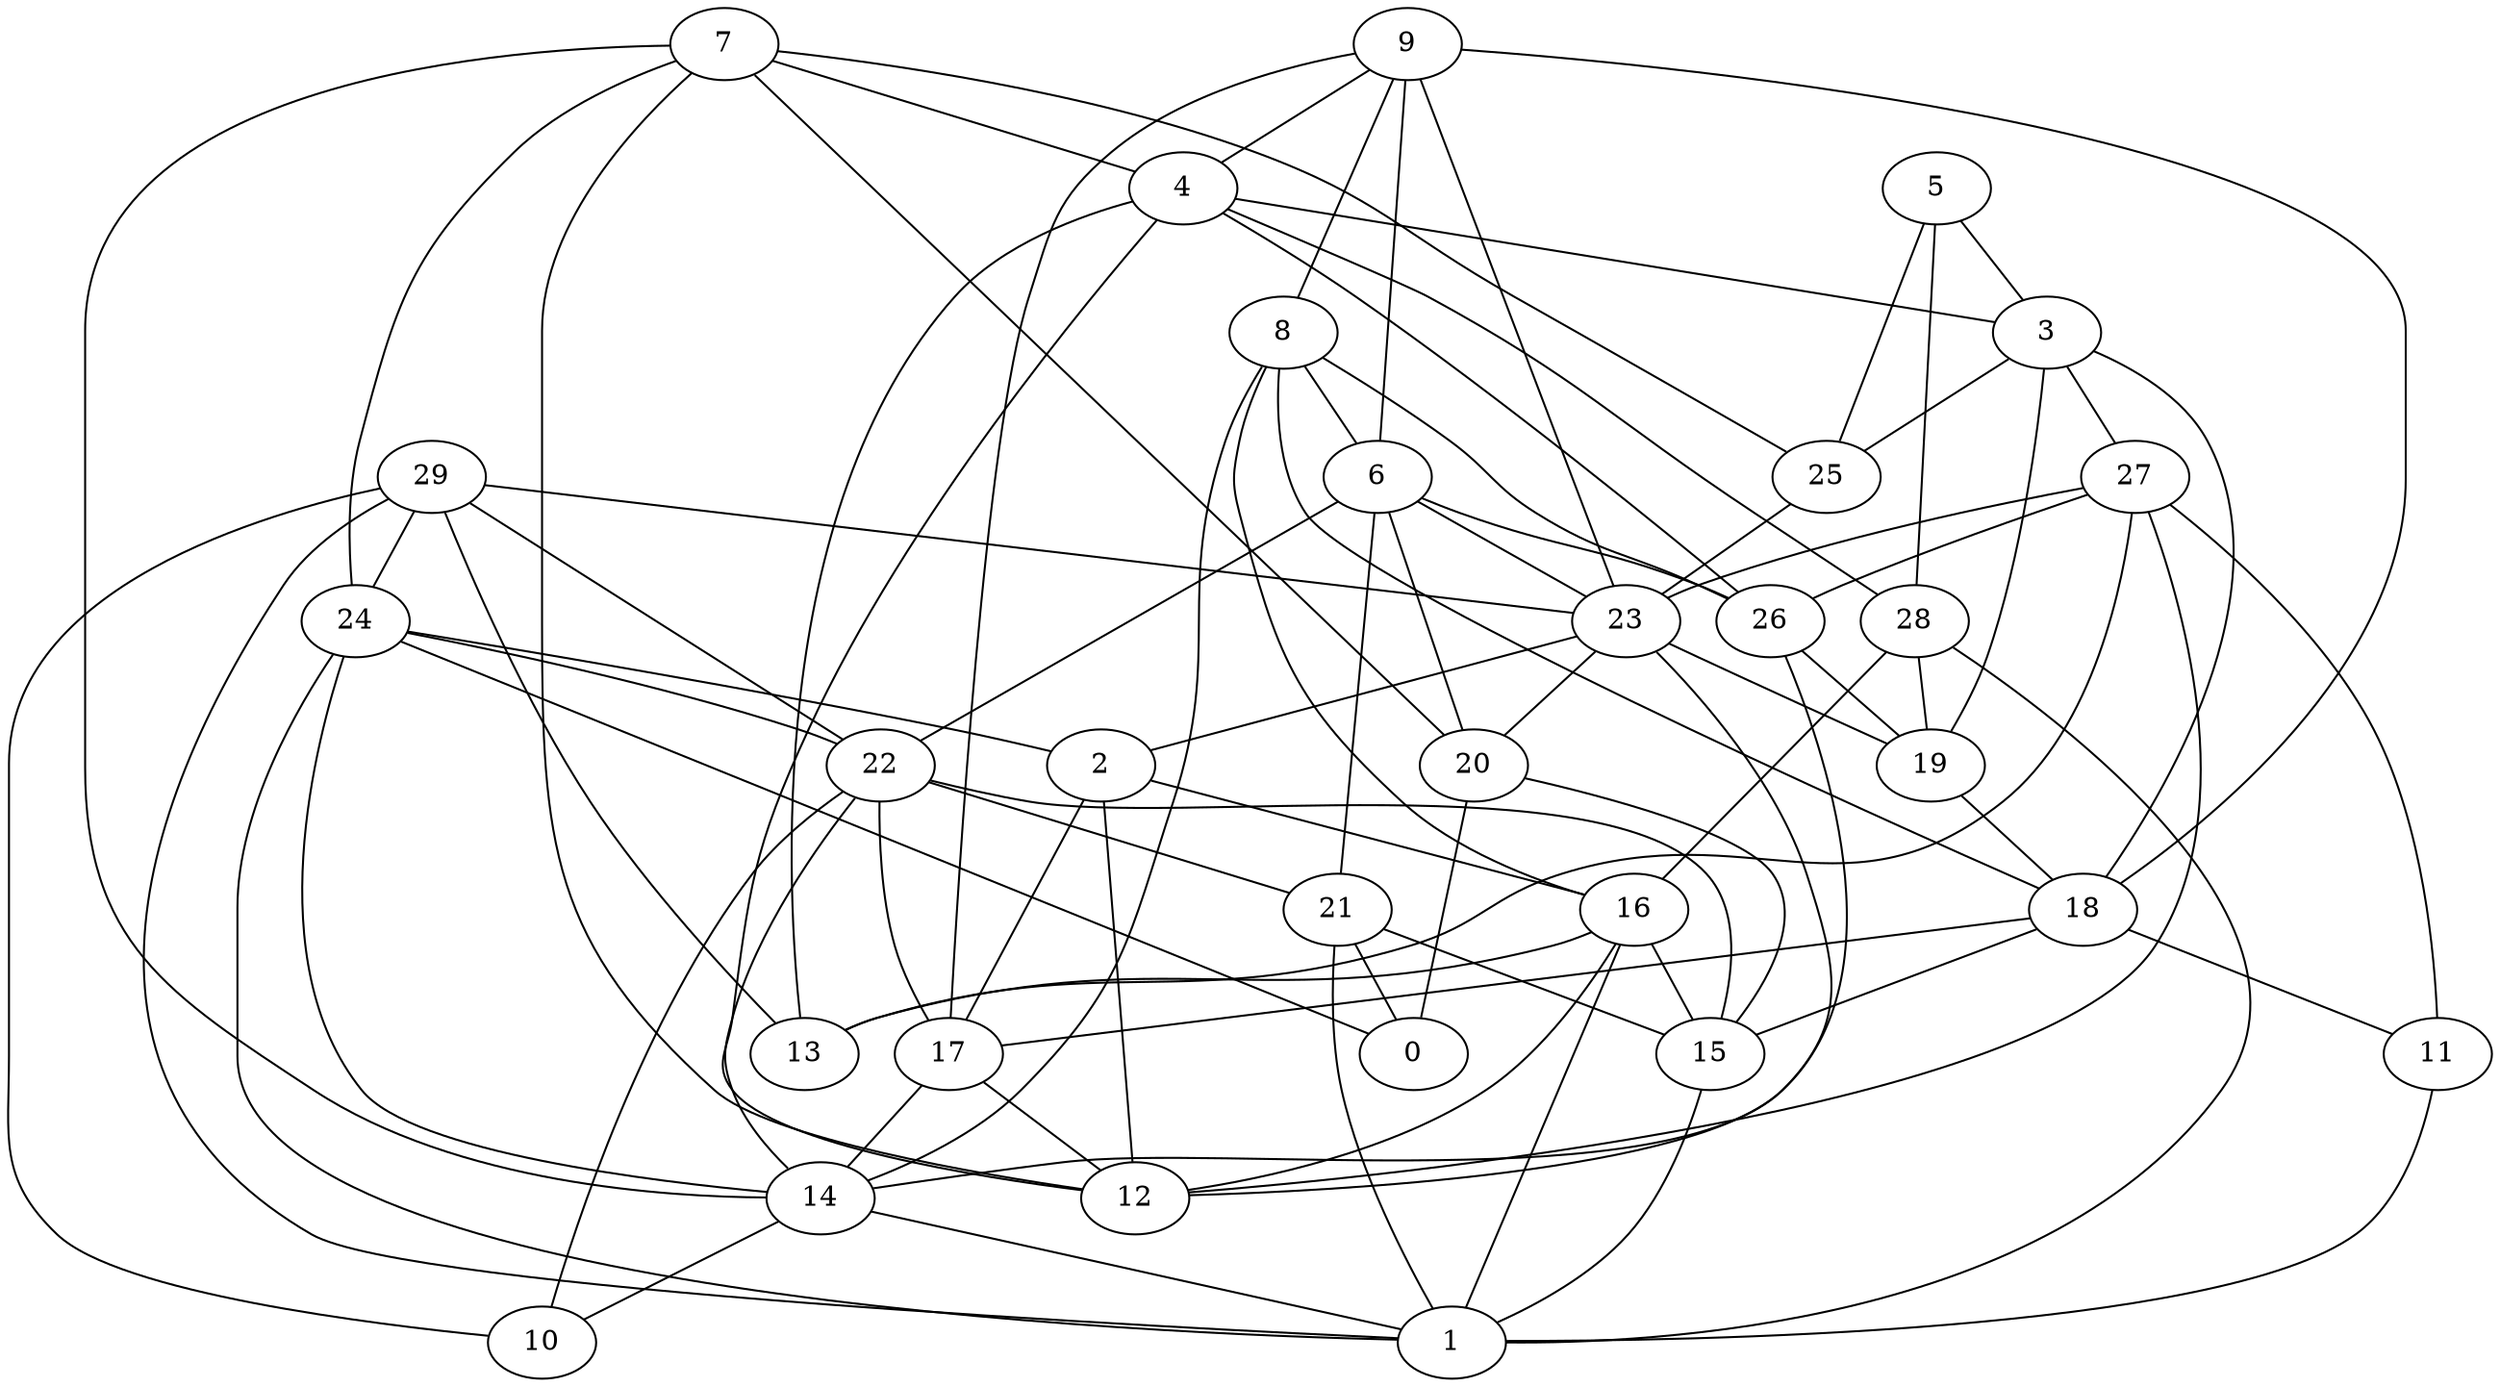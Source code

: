 digraph GG_graph {

subgraph G_graph {
edge [color = black]
"26" -> "19" [dir = none]
"26" -> "14" [dir = none]
"19" -> "18" [dir = none]
"29" -> "13" [dir = none]
"29" -> "10" [dir = none]
"29" -> "22" [dir = none]
"29" -> "23" [dir = none]
"29" -> "24" [dir = none]
"29" -> "1" [dir = none]
"15" -> "1" [dir = none]
"27" -> "26" [dir = none]
"27" -> "12" [dir = none]
"27" -> "23" [dir = none]
"27" -> "13" [dir = none]
"27" -> "11" [dir = none]
"20" -> "0" [dir = none]
"20" -> "15" [dir = none]
"24" -> "2" [dir = none]
"24" -> "1" [dir = none]
"24" -> "0" [dir = none]
"24" -> "14" [dir = none]
"24" -> "22" [dir = none]
"22" -> "17" [dir = none]
"22" -> "14" [dir = none]
"22" -> "15" [dir = none]
"22" -> "10" [dir = none]
"22" -> "21" [dir = none]
"9" -> "18" [dir = none]
"9" -> "8" [dir = none]
"9" -> "17" [dir = none]
"9" -> "23" [dir = none]
"9" -> "4" [dir = none]
"9" -> "6" [dir = none]
"14" -> "10" [dir = none]
"14" -> "1" [dir = none]
"18" -> "11" [dir = none]
"18" -> "15" [dir = none]
"18" -> "17" [dir = none]
"11" -> "1" [dir = none]
"8" -> "16" [dir = none]
"8" -> "6" [dir = none]
"8" -> "26" [dir = none]
"8" -> "14" [dir = none]
"8" -> "18" [dir = none]
"7" -> "12" [dir = none]
"7" -> "4" [dir = none]
"7" -> "24" [dir = none]
"7" -> "20" [dir = none]
"7" -> "14" [dir = none]
"7" -> "25" [dir = none]
"17" -> "12" [dir = none]
"17" -> "14" [dir = none]
"28" -> "1" [dir = none]
"28" -> "16" [dir = none]
"28" -> "19" [dir = none]
"4" -> "3" [dir = none]
"4" -> "26" [dir = none]
"4" -> "13" [dir = none]
"4" -> "28" [dir = none]
"4" -> "12" [dir = none]
"21" -> "15" [dir = none]
"21" -> "0" [dir = none]
"21" -> "1" [dir = none]
"23" -> "20" [dir = none]
"23" -> "19" [dir = none]
"23" -> "2" [dir = none]
"23" -> "12" [dir = none]
"6" -> "21" [dir = none]
"6" -> "20" [dir = none]
"6" -> "22" [dir = none]
"6" -> "23" [dir = none]
"6" -> "26" [dir = none]
"3" -> "25" [dir = none]
"3" -> "19" [dir = none]
"3" -> "18" [dir = none]
"3" -> "27" [dir = none]
"16" -> "1" [dir = none]
"16" -> "13" [dir = none]
"16" -> "12" [dir = none]
"16" -> "15" [dir = none]
"5" -> "3" [dir = none]
"5" -> "28" [dir = none]
"5" -> "25" [dir = none]
"2" -> "12" [dir = none]
"2" -> "16" [dir = none]
"2" -> "17" [dir = none]
"25" -> "23" [dir = none]
}

}
